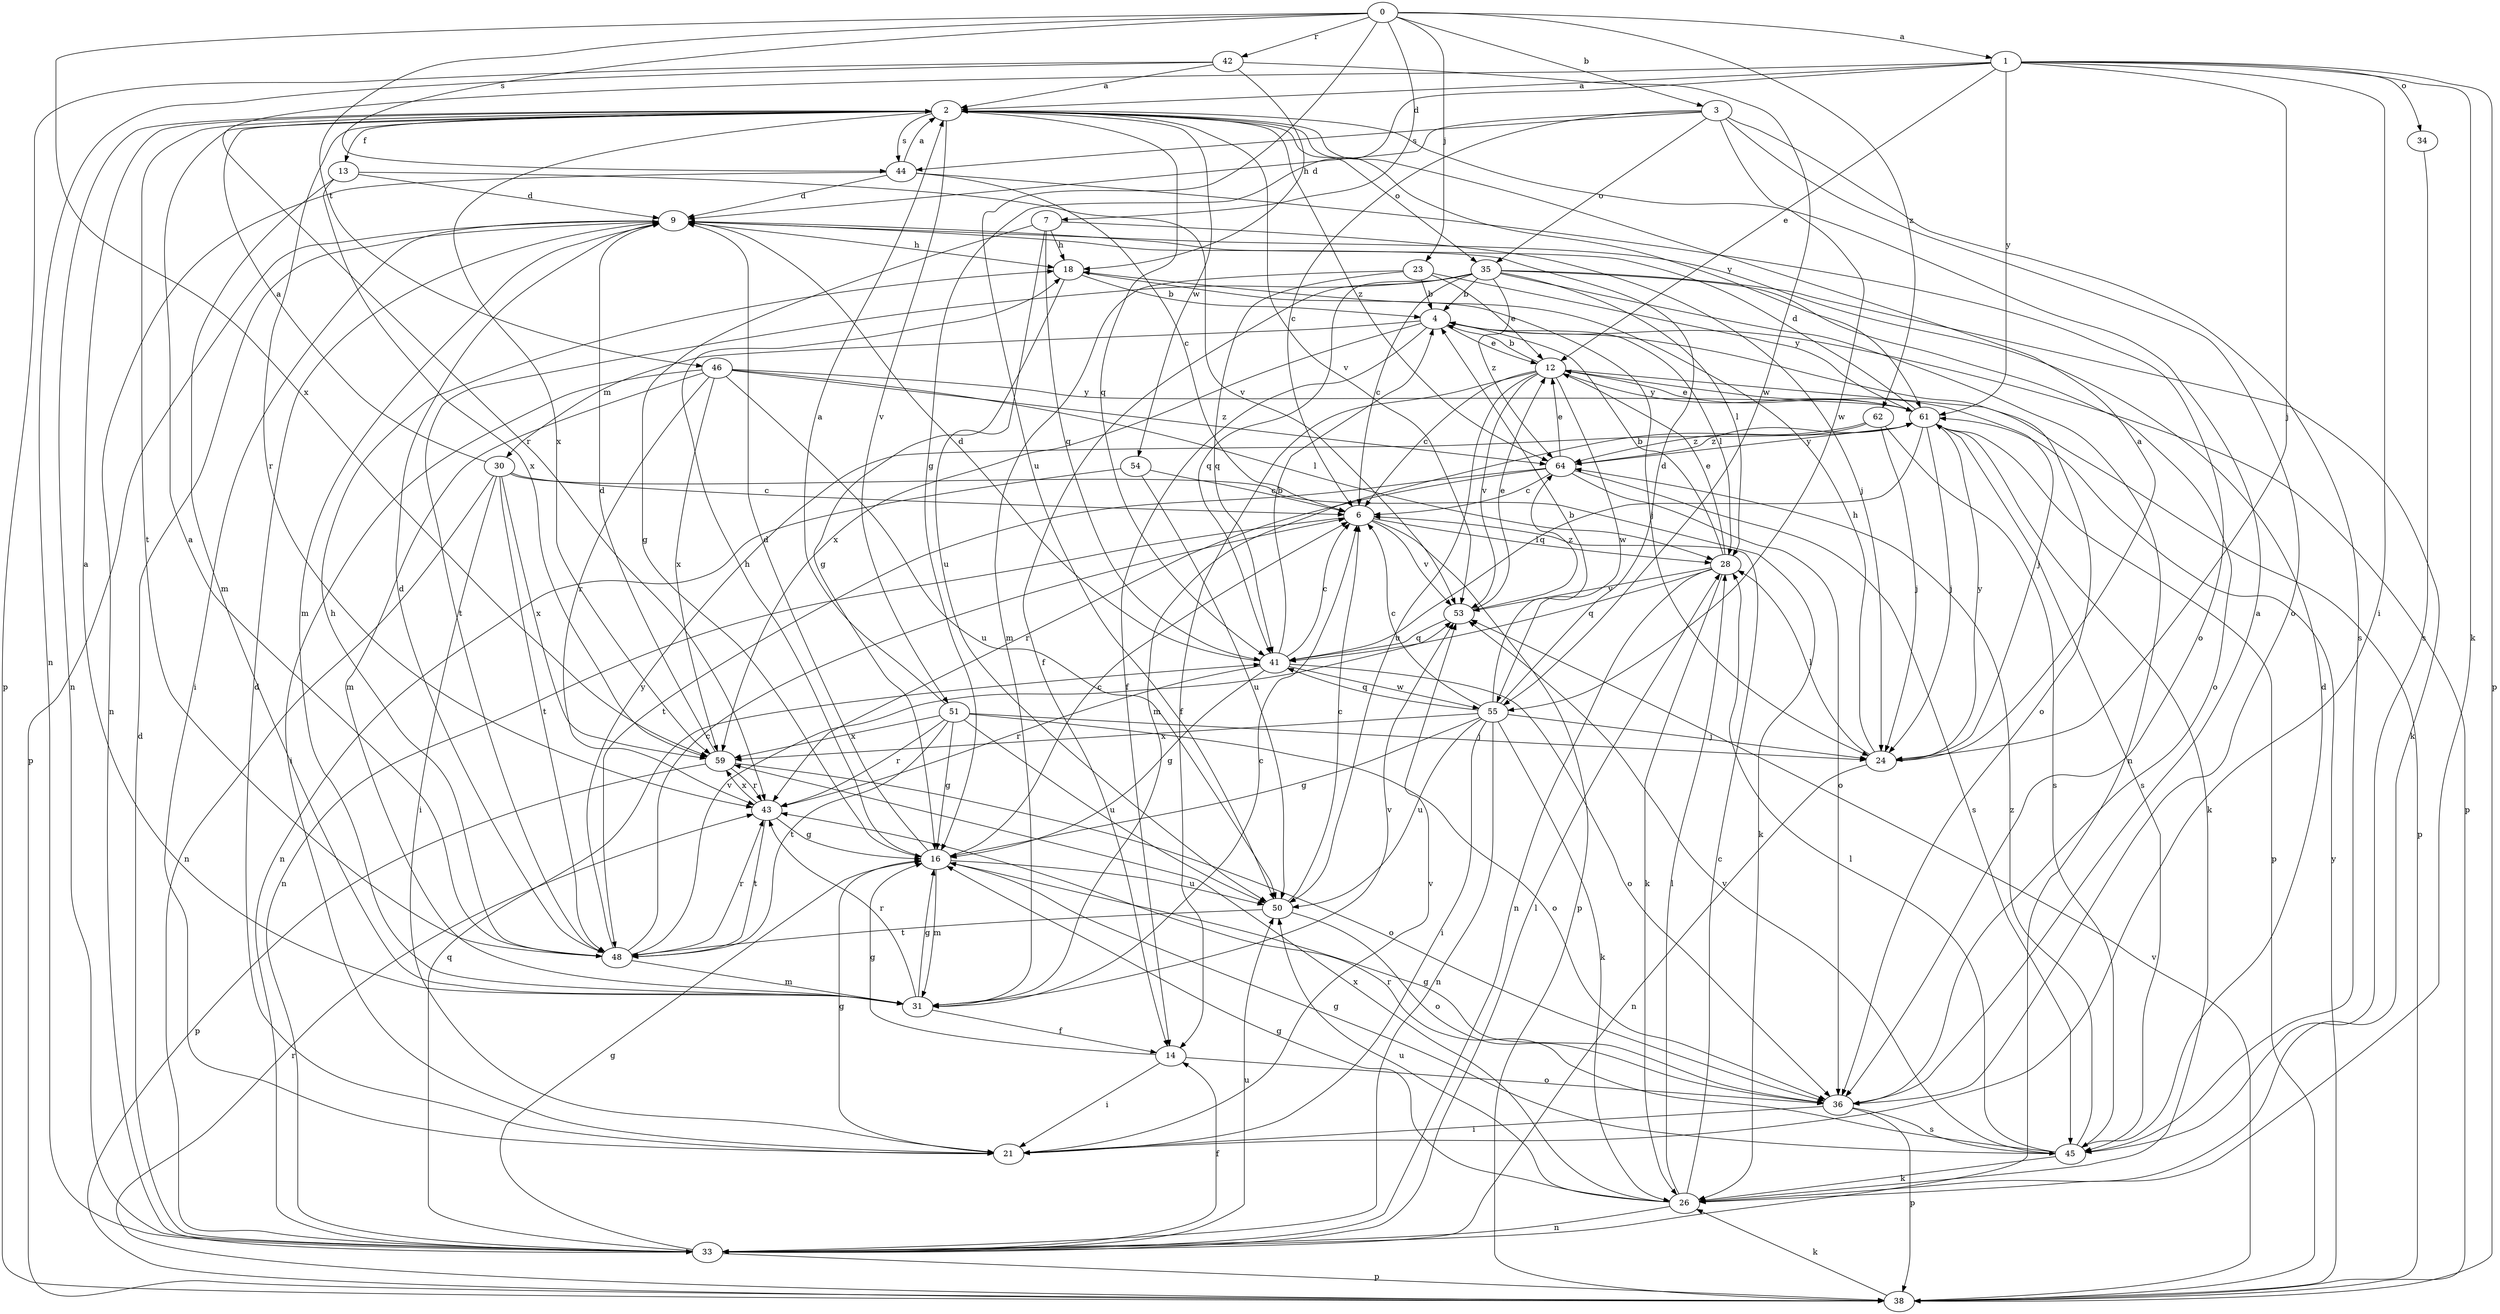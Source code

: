 strict digraph  {
0;
1;
2;
3;
4;
6;
7;
9;
12;
13;
14;
16;
18;
21;
23;
24;
26;
28;
30;
31;
33;
34;
35;
36;
38;
41;
42;
43;
44;
45;
46;
48;
50;
51;
53;
54;
55;
59;
61;
62;
64;
0 -> 1  [label=a];
0 -> 3  [label=b];
0 -> 7  [label=d];
0 -> 23  [label=j];
0 -> 42  [label=r];
0 -> 44  [label=s];
0 -> 46  [label=t];
0 -> 50  [label=u];
0 -> 59  [label=x];
0 -> 62  [label=z];
1 -> 2  [label=a];
1 -> 12  [label=e];
1 -> 16  [label=g];
1 -> 21  [label=i];
1 -> 24  [label=j];
1 -> 26  [label=k];
1 -> 34  [label=o];
1 -> 38  [label=p];
1 -> 43  [label=r];
1 -> 61  [label=y];
2 -> 13  [label=f];
2 -> 33  [label=n];
2 -> 35  [label=o];
2 -> 41  [label=q];
2 -> 43  [label=r];
2 -> 44  [label=s];
2 -> 48  [label=t];
2 -> 51  [label=v];
2 -> 53  [label=v];
2 -> 54  [label=w];
2 -> 59  [label=x];
2 -> 61  [label=y];
2 -> 64  [label=z];
3 -> 6  [label=c];
3 -> 9  [label=d];
3 -> 35  [label=o];
3 -> 36  [label=o];
3 -> 44  [label=s];
3 -> 45  [label=s];
3 -> 55  [label=w];
4 -> 12  [label=e];
4 -> 14  [label=f];
4 -> 28  [label=l];
4 -> 30  [label=m];
4 -> 36  [label=o];
4 -> 38  [label=p];
4 -> 59  [label=x];
6 -> 28  [label=l];
6 -> 33  [label=n];
6 -> 38  [label=p];
6 -> 53  [label=v];
7 -> 16  [label=g];
7 -> 18  [label=h];
7 -> 24  [label=j];
7 -> 41  [label=q];
7 -> 50  [label=u];
9 -> 18  [label=h];
9 -> 21  [label=i];
9 -> 31  [label=m];
9 -> 38  [label=p];
12 -> 4  [label=b];
12 -> 6  [label=c];
12 -> 14  [label=f];
12 -> 24  [label=j];
12 -> 38  [label=p];
12 -> 50  [label=u];
12 -> 53  [label=v];
12 -> 55  [label=w];
12 -> 61  [label=y];
13 -> 9  [label=d];
13 -> 31  [label=m];
13 -> 53  [label=v];
13 -> 59  [label=x];
14 -> 16  [label=g];
14 -> 21  [label=i];
14 -> 36  [label=o];
16 -> 6  [label=c];
16 -> 9  [label=d];
16 -> 18  [label=h];
16 -> 31  [label=m];
16 -> 50  [label=u];
18 -> 4  [label=b];
18 -> 16  [label=g];
18 -> 24  [label=j];
21 -> 9  [label=d];
21 -> 16  [label=g];
21 -> 53  [label=v];
23 -> 4  [label=b];
23 -> 12  [label=e];
23 -> 31  [label=m];
23 -> 41  [label=q];
23 -> 61  [label=y];
24 -> 2  [label=a];
24 -> 18  [label=h];
24 -> 28  [label=l];
24 -> 33  [label=n];
24 -> 61  [label=y];
26 -> 6  [label=c];
26 -> 16  [label=g];
26 -> 28  [label=l];
26 -> 33  [label=n];
26 -> 50  [label=u];
26 -> 59  [label=x];
28 -> 4  [label=b];
28 -> 12  [label=e];
28 -> 26  [label=k];
28 -> 33  [label=n];
28 -> 41  [label=q];
28 -> 53  [label=v];
30 -> 2  [label=a];
30 -> 6  [label=c];
30 -> 21  [label=i];
30 -> 26  [label=k];
30 -> 33  [label=n];
30 -> 48  [label=t];
30 -> 59  [label=x];
31 -> 2  [label=a];
31 -> 6  [label=c];
31 -> 14  [label=f];
31 -> 16  [label=g];
31 -> 43  [label=r];
31 -> 53  [label=v];
33 -> 9  [label=d];
33 -> 14  [label=f];
33 -> 16  [label=g];
33 -> 28  [label=l];
33 -> 38  [label=p];
33 -> 41  [label=q];
33 -> 50  [label=u];
34 -> 45  [label=s];
35 -> 4  [label=b];
35 -> 6  [label=c];
35 -> 14  [label=f];
35 -> 26  [label=k];
35 -> 28  [label=l];
35 -> 33  [label=n];
35 -> 36  [label=o];
35 -> 41  [label=q];
35 -> 48  [label=t];
35 -> 64  [label=z];
36 -> 2  [label=a];
36 -> 16  [label=g];
36 -> 21  [label=i];
36 -> 38  [label=p];
36 -> 45  [label=s];
38 -> 26  [label=k];
38 -> 43  [label=r];
38 -> 53  [label=v];
38 -> 61  [label=y];
41 -> 4  [label=b];
41 -> 6  [label=c];
41 -> 9  [label=d];
41 -> 16  [label=g];
41 -> 36  [label=o];
41 -> 43  [label=r];
41 -> 55  [label=w];
42 -> 2  [label=a];
42 -> 18  [label=h];
42 -> 33  [label=n];
42 -> 38  [label=p];
42 -> 55  [label=w];
43 -> 16  [label=g];
43 -> 48  [label=t];
43 -> 59  [label=x];
44 -> 2  [label=a];
44 -> 6  [label=c];
44 -> 9  [label=d];
44 -> 33  [label=n];
44 -> 36  [label=o];
45 -> 9  [label=d];
45 -> 16  [label=g];
45 -> 26  [label=k];
45 -> 28  [label=l];
45 -> 43  [label=r];
45 -> 53  [label=v];
45 -> 64  [label=z];
46 -> 21  [label=i];
46 -> 28  [label=l];
46 -> 31  [label=m];
46 -> 43  [label=r];
46 -> 50  [label=u];
46 -> 59  [label=x];
46 -> 61  [label=y];
46 -> 64  [label=z];
48 -> 2  [label=a];
48 -> 6  [label=c];
48 -> 9  [label=d];
48 -> 18  [label=h];
48 -> 31  [label=m];
48 -> 43  [label=r];
48 -> 53  [label=v];
48 -> 61  [label=y];
50 -> 6  [label=c];
50 -> 36  [label=o];
50 -> 48  [label=t];
51 -> 2  [label=a];
51 -> 16  [label=g];
51 -> 24  [label=j];
51 -> 36  [label=o];
51 -> 43  [label=r];
51 -> 48  [label=t];
51 -> 50  [label=u];
51 -> 59  [label=x];
53 -> 12  [label=e];
53 -> 41  [label=q];
53 -> 64  [label=z];
54 -> 6  [label=c];
54 -> 33  [label=n];
54 -> 50  [label=u];
55 -> 4  [label=b];
55 -> 6  [label=c];
55 -> 9  [label=d];
55 -> 16  [label=g];
55 -> 21  [label=i];
55 -> 24  [label=j];
55 -> 26  [label=k];
55 -> 33  [label=n];
55 -> 41  [label=q];
55 -> 50  [label=u];
55 -> 59  [label=x];
59 -> 9  [label=d];
59 -> 36  [label=o];
59 -> 38  [label=p];
59 -> 43  [label=r];
61 -> 9  [label=d];
61 -> 12  [label=e];
61 -> 24  [label=j];
61 -> 26  [label=k];
61 -> 38  [label=p];
61 -> 41  [label=q];
61 -> 45  [label=s];
61 -> 64  [label=z];
62 -> 24  [label=j];
62 -> 31  [label=m];
62 -> 45  [label=s];
62 -> 64  [label=z];
64 -> 6  [label=c];
64 -> 12  [label=e];
64 -> 36  [label=o];
64 -> 43  [label=r];
64 -> 45  [label=s];
64 -> 48  [label=t];
64 -> 61  [label=y];
}
